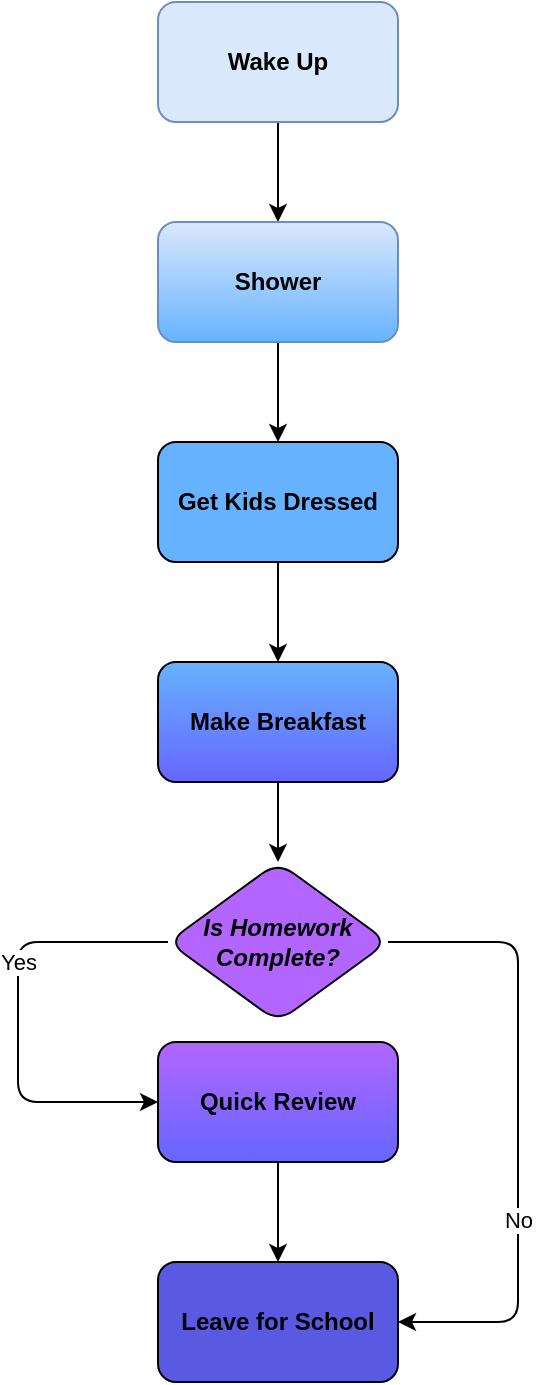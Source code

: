 <mxfile>
    <diagram id="BPyLvczg8ySOegagOHK9" name="Page-1">
        <mxGraphModel dx="368" dy="1663" grid="1" gridSize="10" guides="1" tooltips="1" connect="1" arrows="1" fold="1" page="1" pageScale="1" pageWidth="850" pageHeight="1100" math="0" shadow="0">
            <root>
                <mxCell id="0"/>
                <mxCell id="1" parent="0"/>
                <mxCell id="34" style="edgeStyle=none;html=1;exitX=0.5;exitY=1;exitDx=0;exitDy=0;" edge="1" parent="1" source="35">
                    <mxGeometry relative="1" as="geometry">
                        <mxPoint x="150" y="80" as="targetPoint"/>
                    </mxGeometry>
                </mxCell>
                <mxCell id="35" value="Wake Up" style="rounded=1;whiteSpace=wrap;html=1;fillColor=#dae8fc;strokeColor=#6c8ebf;fontStyle=1;textShadow=0;" vertex="1" parent="1">
                    <mxGeometry x="90" y="-30" width="120" height="60" as="geometry"/>
                </mxCell>
                <mxCell id="36" value="" style="edgeStyle=none;html=1;" edge="1" parent="1" source="37">
                    <mxGeometry relative="1" as="geometry">
                        <mxPoint x="150" y="190" as="targetPoint"/>
                    </mxGeometry>
                </mxCell>
                <mxCell id="37" value="Shower" style="rounded=1;whiteSpace=wrap;html=1;fillColor=#dae8fc;strokeColor=#6c8ebf;gradientColor=#66B2FF;fontStyle=1" vertex="1" parent="1">
                    <mxGeometry x="90" y="80" width="120" height="60" as="geometry"/>
                </mxCell>
                <mxCell id="38" value="" style="edgeStyle=none;html=1;" edge="1" parent="1" source="39">
                    <mxGeometry relative="1" as="geometry">
                        <mxPoint x="150" y="300" as="targetPoint"/>
                    </mxGeometry>
                </mxCell>
                <mxCell id="39" value="Get Kids Dressed" style="whiteSpace=wrap;html=1;rounded=1;fillColor=#66B2FF;fontStyle=1" vertex="1" parent="1">
                    <mxGeometry x="90" y="190" width="120" height="60" as="geometry"/>
                </mxCell>
                <mxCell id="40" value="" style="edgeStyle=none;html=1;" edge="1" parent="1" source="41" target="44">
                    <mxGeometry relative="1" as="geometry"/>
                </mxCell>
                <mxCell id="41" value="Make Breakfast" style="whiteSpace=wrap;html=1;rounded=1;fillColor=#66B2FF;gradientColor=#6666FF;fontStyle=1" vertex="1" parent="1">
                    <mxGeometry x="90" y="300" width="120" height="60" as="geometry"/>
                </mxCell>
                <mxCell id="42" value="Yes" style="edgeStyle=none;html=1;" edge="1" parent="1" source="44" target="46">
                    <mxGeometry x="-0.244" relative="1" as="geometry">
                        <Array as="points">
                            <mxPoint x="70" y="440"/>
                            <mxPoint x="20" y="440"/>
                            <mxPoint x="20" y="520"/>
                        </Array>
                        <mxPoint as="offset"/>
                    </mxGeometry>
                </mxCell>
                <mxCell id="43" value="No" style="edgeStyle=none;html=1;" edge="1" parent="1" source="44" target="47">
                    <mxGeometry x="0.302" relative="1" as="geometry">
                        <Array as="points">
                            <mxPoint x="270" y="440"/>
                            <mxPoint x="270" y="630"/>
                        </Array>
                        <mxPoint y="-1" as="offset"/>
                    </mxGeometry>
                </mxCell>
                <mxCell id="44" value="Is Homework Complete?" style="rhombus;whiteSpace=wrap;html=1;rounded=1;fillColor=#B266FF;fontStyle=3;fontSize=12;" vertex="1" parent="1">
                    <mxGeometry x="95" y="400" width="110" height="80" as="geometry"/>
                </mxCell>
                <mxCell id="45" value="" style="edgeStyle=none;html=1;" edge="1" parent="1" source="46" target="47">
                    <mxGeometry relative="1" as="geometry"/>
                </mxCell>
                <mxCell id="46" value="Quick Review" style="whiteSpace=wrap;html=1;rounded=1;fillColor=#6666FF;gradientColor=#B266FF;gradientDirection=north;fontStyle=1" vertex="1" parent="1">
                    <mxGeometry x="90" y="490" width="120" height="60" as="geometry"/>
                </mxCell>
                <mxCell id="47" value="Leave for School" style="whiteSpace=wrap;html=1;rounded=1;fillColor=#5959E2;fontStyle=1" vertex="1" parent="1">
                    <mxGeometry x="90" y="600" width="120" height="60" as="geometry"/>
                </mxCell>
            </root>
        </mxGraphModel>
    </diagram>
</mxfile>